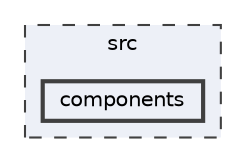 digraph "src/components"
{
 // LATEX_PDF_SIZE
  bgcolor="transparent";
  edge [fontname=Helvetica,fontsize=10,labelfontname=Helvetica,labelfontsize=10];
  node [fontname=Helvetica,fontsize=10,shape=box,height=0.2,width=0.4];
  compound=true
  subgraph clusterdir_68267d1309a1af8e8297ef4c3efbcdba {
    graph [ bgcolor="#edf0f7", pencolor="grey25", label="src", fontname=Helvetica,fontsize=10 style="filled,dashed", URL="dir_68267d1309a1af8e8297ef4c3efbcdba.html",tooltip=""]
  dir_3c4c7c1a85608ccd561c026bec818e51 [label="components", fillcolor="#edf0f7", color="grey25", style="filled,bold", URL="dir_3c4c7c1a85608ccd561c026bec818e51.html",tooltip=""];
  }
}
